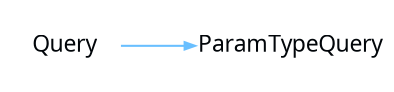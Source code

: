 digraph {
 rankdir = "LR"
 bgcolor = none;
 layout  = dot;
 edge [
   arrowsize = "0.5"
   color     = "#69BFFFFF"
 ]
 Wo6YxhO[
   shape    = none
   label    = "Query"
   margin   = "0.01"
   fontname = "Segoe UI"
   fontsize = "11"
   fontcolor= "#010509FF"
 ]
 WZKYxhO[
   shape    = none
   label    = "ParamTypeQuery"
   margin   = "0.01"
   fontname = "Segoe UI"
   fontsize = "11"
   fontcolor= "#010509FF"
 ]
 Wo6YxhO->WZKYxhO
}
